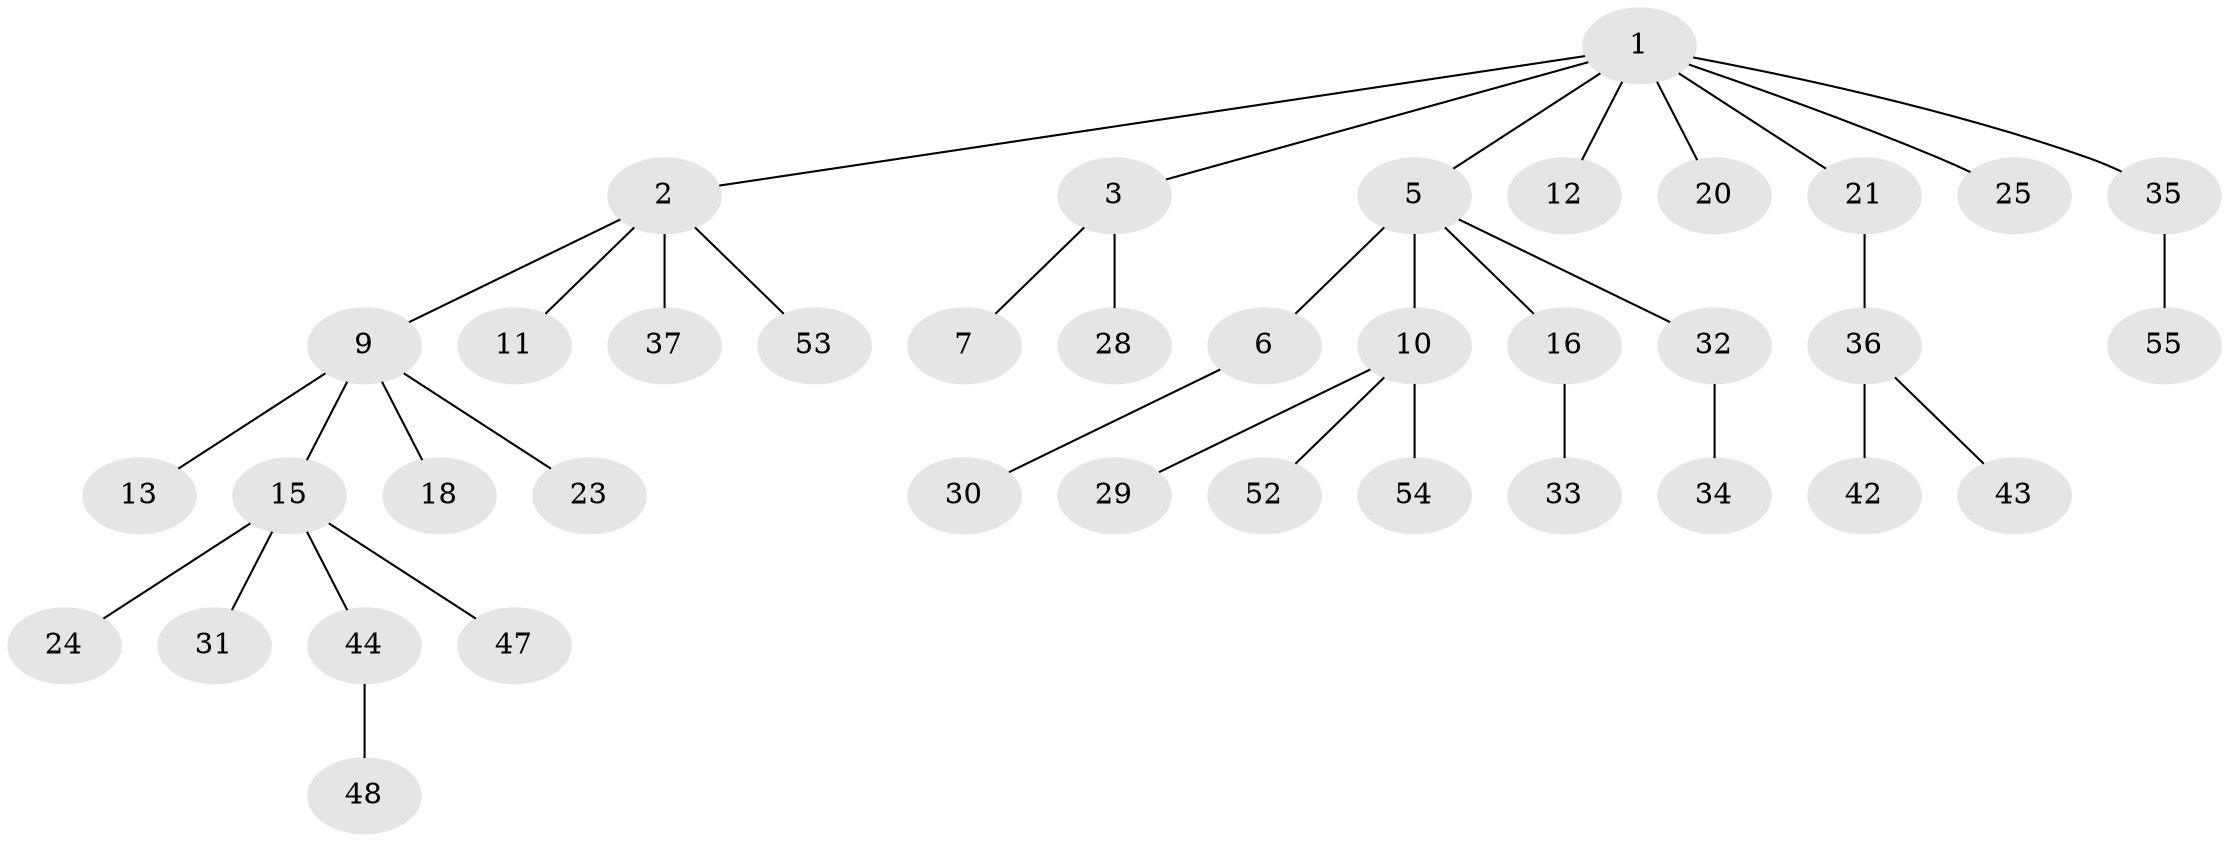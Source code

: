 // Generated by graph-tools (version 1.1) at 2025/52/02/27/25 19:52:12]
// undirected, 38 vertices, 37 edges
graph export_dot {
graph [start="1"]
  node [color=gray90,style=filled];
  1 [super="+4"];
  2 [super="+8"];
  3;
  5 [super="+14"];
  6;
  7;
  9 [super="+19"];
  10 [super="+40"];
  11 [super="+17"];
  12 [super="+38"];
  13 [super="+27"];
  15 [super="+22"];
  16;
  18;
  20 [super="+41"];
  21 [super="+51"];
  23 [super="+39"];
  24 [super="+26"];
  25;
  28;
  29;
  30;
  31;
  32;
  33;
  34;
  35 [super="+46"];
  36;
  37;
  42 [super="+45"];
  43;
  44 [super="+49"];
  47;
  48 [super="+50"];
  52;
  53;
  54;
  55;
  1 -- 2;
  1 -- 3;
  1 -- 35;
  1 -- 20;
  1 -- 5;
  1 -- 21;
  1 -- 25;
  1 -- 12;
  2 -- 11;
  2 -- 37;
  2 -- 9;
  2 -- 53;
  3 -- 7;
  3 -- 28;
  5 -- 6;
  5 -- 10;
  5 -- 16;
  5 -- 32;
  6 -- 30;
  9 -- 13;
  9 -- 15;
  9 -- 18;
  9 -- 23;
  10 -- 29;
  10 -- 52;
  10 -- 54;
  15 -- 24;
  15 -- 31;
  15 -- 44;
  15 -- 47;
  16 -- 33;
  21 -- 36;
  32 -- 34;
  35 -- 55;
  36 -- 42;
  36 -- 43;
  44 -- 48;
}
